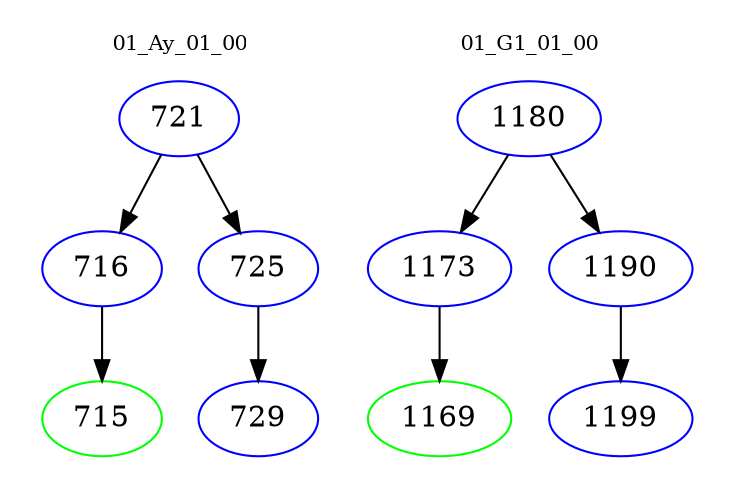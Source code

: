 digraph{
subgraph cluster_0 {
color = white
label = "01_Ay_01_00";
fontsize=10;
T0_721 [label="721", color="blue"]
T0_721 -> T0_716 [color="black"]
T0_716 [label="716", color="blue"]
T0_716 -> T0_715 [color="black"]
T0_715 [label="715", color="green"]
T0_721 -> T0_725 [color="black"]
T0_725 [label="725", color="blue"]
T0_725 -> T0_729 [color="black"]
T0_729 [label="729", color="blue"]
}
subgraph cluster_1 {
color = white
label = "01_G1_01_00";
fontsize=10;
T1_1180 [label="1180", color="blue"]
T1_1180 -> T1_1173 [color="black"]
T1_1173 [label="1173", color="blue"]
T1_1173 -> T1_1169 [color="black"]
T1_1169 [label="1169", color="green"]
T1_1180 -> T1_1190 [color="black"]
T1_1190 [label="1190", color="blue"]
T1_1190 -> T1_1199 [color="black"]
T1_1199 [label="1199", color="blue"]
}
}
